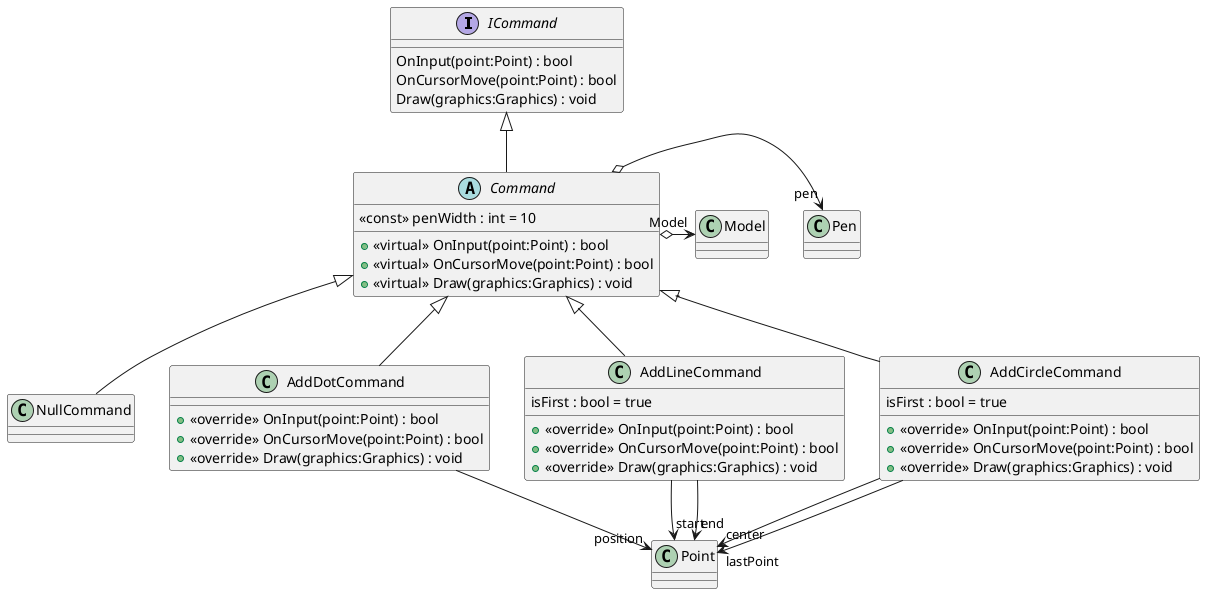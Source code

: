 @startuml
interface ICommand {
    OnInput(point:Point) : bool
    OnCursorMove(point:Point) : bool
    Draw(graphics:Graphics) : void
}
abstract class Command {
    <<const>> penWidth : int = 10
    + <<virtual>> OnInput(point:Point) : bool
    + <<virtual>> OnCursorMove(point:Point) : bool
    + <<virtual>> Draw(graphics:Graphics) : void
}
class NullCommand {
}
class AddDotCommand {
    + <<override>> OnInput(point:Point) : bool
    + <<override>> OnCursorMove(point:Point) : bool
    + <<override>> Draw(graphics:Graphics) : void
}
class AddLineCommand {
    isFirst : bool = true
    + <<override>> OnInput(point:Point) : bool
    + <<override>> OnCursorMove(point:Point) : bool
    + <<override>> Draw(graphics:Graphics) : void
}
class AddCircleCommand {
    isFirst : bool = true
    + <<override>> OnInput(point:Point) : bool
    + <<override>> OnCursorMove(point:Point) : bool
    + <<override>> Draw(graphics:Graphics) : void
}
ICommand <|-- Command
Command o-> "pen" Pen
Command o-> "Model" Model
Command <|-- NullCommand
Command <|-- AddDotCommand
AddDotCommand --> "position" Point
Command <|-- AddLineCommand
AddLineCommand --> "start" Point
AddLineCommand --> "end" Point
Command <|-- AddCircleCommand
AddCircleCommand --> "center" Point
AddCircleCommand --> "lastPoint" Point
@enduml

